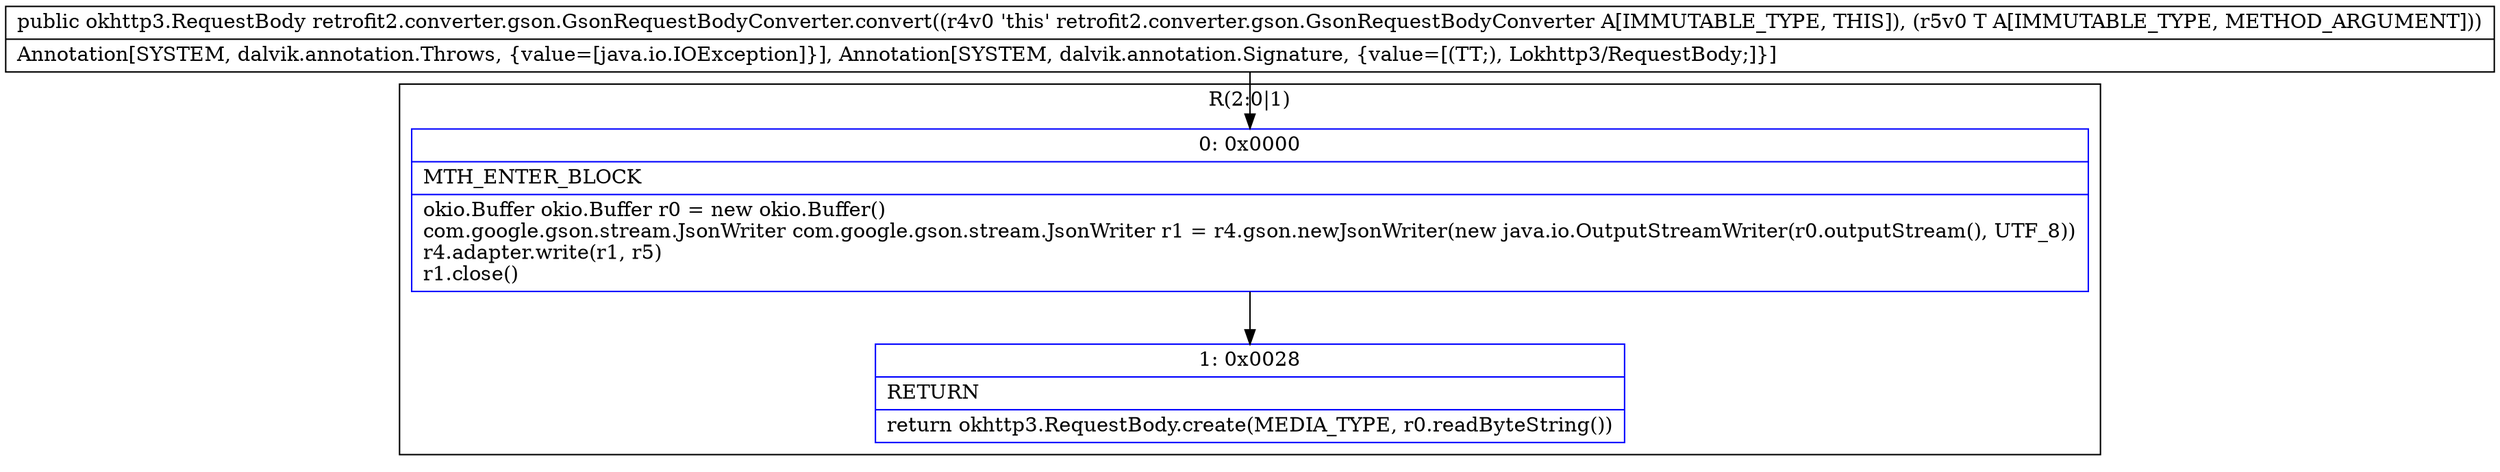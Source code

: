 digraph "CFG forretrofit2.converter.gson.GsonRequestBodyConverter.convert(Ljava\/lang\/Object;)Lokhttp3\/RequestBody;" {
subgraph cluster_Region_1489749715 {
label = "R(2:0|1)";
node [shape=record,color=blue];
Node_0 [shape=record,label="{0\:\ 0x0000|MTH_ENTER_BLOCK\l|okio.Buffer okio.Buffer r0 = new okio.Buffer()\lcom.google.gson.stream.JsonWriter com.google.gson.stream.JsonWriter r1 = r4.gson.newJsonWriter(new java.io.OutputStreamWriter(r0.outputStream(), UTF_8))\lr4.adapter.write(r1, r5)\lr1.close()\l}"];
Node_1 [shape=record,label="{1\:\ 0x0028|RETURN\l|return okhttp3.RequestBody.create(MEDIA_TYPE, r0.readByteString())\l}"];
}
MethodNode[shape=record,label="{public okhttp3.RequestBody retrofit2.converter.gson.GsonRequestBodyConverter.convert((r4v0 'this' retrofit2.converter.gson.GsonRequestBodyConverter A[IMMUTABLE_TYPE, THIS]), (r5v0 T A[IMMUTABLE_TYPE, METHOD_ARGUMENT]))  | Annotation[SYSTEM, dalvik.annotation.Throws, \{value=[java.io.IOException]\}], Annotation[SYSTEM, dalvik.annotation.Signature, \{value=[(TT;), Lokhttp3\/RequestBody;]\}]\l}"];
MethodNode -> Node_0;
Node_0 -> Node_1;
}

